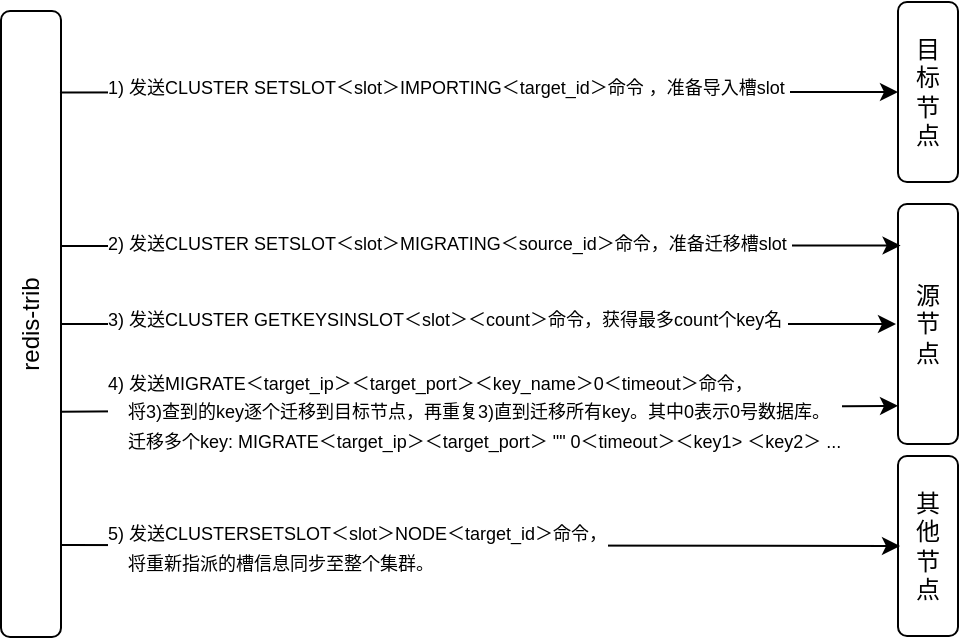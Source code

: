 <mxfile version="11.3.0" type="device" pages="1"><diagram id="_QV_AAiKUvk3yXBnvNlo" name="重新分片执行流程"><mxGraphModel dx="609" dy="576" grid="0" gridSize="10" guides="1" tooltips="1" connect="1" arrows="1" fold="1" page="1" pageScale="1" pageWidth="827" pageHeight="1169" math="0" shadow="0"><root><mxCell id="0"/><mxCell id="1" parent="0"/><mxCell id="TAH3UA1rROXAxRqRTMIP-2" value="源&lt;br&gt;节&lt;br&gt;点" style="rounded=1;whiteSpace=wrap;html=1;rotation=90;direction=west;verticalAlign=middle;horizontal=0;" parent="1" vertex="1"><mxGeometry x="585" y="278" width="120" height="30" as="geometry"/></mxCell><mxCell id="TAH3UA1rROXAxRqRTMIP-1" value="redis-trib" style="rounded=1;whiteSpace=wrap;html=1;rotation=-90;" parent="1" vertex="1"><mxGeometry x="40" y="278" width="313" height="30" as="geometry"/></mxCell><mxCell id="TAH3UA1rROXAxRqRTMIP-3" value="目&lt;br&gt;标&lt;br&gt;节&lt;br&gt;点" style="rounded=1;whiteSpace=wrap;html=1;horizontal=0;rotation=90;" parent="1" vertex="1"><mxGeometry x="600" y="162" width="90" height="30" as="geometry"/></mxCell><mxCell id="TAH3UA1rROXAxRqRTMIP-4" value="其&lt;br&gt;他&lt;br&gt;节&lt;br&gt;点" style="rounded=1;whiteSpace=wrap;html=1;horizontal=0;rotation=90;" parent="1" vertex="1"><mxGeometry x="600" y="389" width="90" height="30" as="geometry"/></mxCell><mxCell id="nq0HcVurvIQDBRft55T4-1" value="" style="endArrow=classic;html=1;entryX=0.827;entryY=0.043;entryDx=0;entryDy=0;entryPerimeter=0;" edge="1" parent="1" target="TAH3UA1rROXAxRqRTMIP-2"><mxGeometry width="50" height="50" relative="1" as="geometry"><mxPoint x="212" y="254" as="sourcePoint"/><mxPoint x="461" y="267.5" as="targetPoint"/></mxGeometry></mxCell><mxCell id="nq0HcVurvIQDBRft55T4-2" value="&lt;font style=&quot;font-size: 9px&quot;&gt;2)&amp;nbsp;发送CLUSTER SETSLOT＜slot＞MIGRATING＜source_id＞命令，准备迁移槽slot&amp;nbsp;&lt;/font&gt;" style="text;html=1;resizable=0;points=[];align=left;verticalAlign=middle;labelBackgroundColor=#ffffff;" vertex="1" connectable="0" parent="nq0HcVurvIQDBRft55T4-1"><mxGeometry x="-0.197" y="1" relative="1" as="geometry"><mxPoint x="-147" y="-1.5" as="offset"/></mxGeometry></mxCell><mxCell id="nq0HcVurvIQDBRft55T4-3" value="" style="endArrow=classic;html=1;entryX=0.5;entryY=1;entryDx=0;entryDy=0;exitX=0.87;exitY=0.983;exitDx=0;exitDy=0;exitPerimeter=0;" edge="1" parent="1" source="TAH3UA1rROXAxRqRTMIP-1" target="TAH3UA1rROXAxRqRTMIP-3"><mxGeometry width="50" height="50" relative="1" as="geometry"><mxPoint x="222" y="180" as="sourcePoint"/><mxPoint x="569.99" y="179.51" as="targetPoint"/></mxGeometry></mxCell><mxCell id="nq0HcVurvIQDBRft55T4-4" value="&lt;font style=&quot;font-size: 9px&quot;&gt;1)&amp;nbsp;发送CLUSTER SETSLOT＜slot＞IMPORTING＜target_id＞命令 ，准备导入槽slot&amp;nbsp;&lt;br&gt;&lt;/font&gt;" style="text;html=1;resizable=0;points=[];align=left;verticalAlign=middle;labelBackgroundColor=#ffffff;" vertex="1" connectable="0" parent="nq0HcVurvIQDBRft55T4-3"><mxGeometry x="-0.197" y="1" relative="1" as="geometry"><mxPoint x="-146" y="-2" as="offset"/></mxGeometry></mxCell><mxCell id="nq0HcVurvIQDBRft55T4-5" value="" style="endArrow=classic;html=1;exitX=0.5;exitY=1;exitDx=0;exitDy=0;" edge="1" parent="1" source="TAH3UA1rROXAxRqRTMIP-1"><mxGeometry width="50" height="50" relative="1" as="geometry"><mxPoint x="218" y="291" as="sourcePoint"/><mxPoint x="629" y="293" as="targetPoint"/></mxGeometry></mxCell><mxCell id="nq0HcVurvIQDBRft55T4-7" value="&lt;font style=&quot;font-size: 9px&quot;&gt;3) 发送CLUSTER GETKEYSINSLOT＜slot＞＜count＞命令，获得最多count个key名&amp;nbsp;&lt;/font&gt;" style="text;html=1;resizable=0;points=[];align=left;verticalAlign=middle;labelBackgroundColor=#ffffff;" vertex="1" connectable="0" parent="nq0HcVurvIQDBRft55T4-5"><mxGeometry x="-0.361" y="1" relative="1" as="geometry"><mxPoint x="-112" y="-2" as="offset"/></mxGeometry></mxCell><mxCell id="nq0HcVurvIQDBRft55T4-8" value="" style="endArrow=classic;html=1;entryX=0.159;entryY=-0.033;entryDx=0;entryDy=0;entryPerimeter=0;exitX=0.36;exitY=0.961;exitDx=0;exitDy=0;exitPerimeter=0;" edge="1" parent="1"><mxGeometry width="50" height="50" relative="1" as="geometry"><mxPoint x="211.33" y="336.82" as="sourcePoint"/><mxPoint x="630.01" y="333.92" as="targetPoint"/></mxGeometry></mxCell><mxCell id="nq0HcVurvIQDBRft55T4-9" value="&lt;font style=&quot;font-size: 9px&quot;&gt;4)&amp;nbsp;发送MIGRATE＜target_ip＞＜target_port＞＜key_name＞0＜timeout＞命令，&lt;br&gt;&amp;nbsp; &amp;nbsp; 将3)查到的key逐个迁移到目标节点，再重复3)直到迁移所有key。其中0表示0号数据库。&lt;br&gt;&amp;nbsp; &amp;nbsp; 迁移多个key: MIGRATE＜target_ip＞＜target_port＞ &quot;&quot; 0＜timeout＞＜key1&amp;gt; ＜key2＞ ...&lt;br&gt;&lt;/font&gt;" style="text;html=1;resizable=0;points=[];align=left;verticalAlign=middle;labelBackgroundColor=#ffffff;" vertex="1" connectable="0" parent="nq0HcVurvIQDBRft55T4-8"><mxGeometry x="-0.197" y="1" relative="1" as="geometry"><mxPoint x="-146" y="1" as="offset"/></mxGeometry></mxCell><mxCell id="nq0HcVurvIQDBRft55T4-10" value="" style="endArrow=classic;html=1;entryX=0.5;entryY=1;entryDx=0;entryDy=0;exitX=0.147;exitY=0.961;exitDx=0;exitDy=0;exitPerimeter=0;" edge="1" parent="1"><mxGeometry width="50" height="50" relative="1" as="geometry"><mxPoint x="211.33" y="403.489" as="sourcePoint"/><mxPoint x="631" y="404" as="targetPoint"/></mxGeometry></mxCell><mxCell id="nq0HcVurvIQDBRft55T4-11" value="&lt;font style=&quot;font-size: 9px&quot;&gt;5)&amp;nbsp;发送CLUSTERSETSLOT＜slot＞NODE＜target_id＞命令，&lt;br&gt;&amp;nbsp; &amp;nbsp; 将重新指派的槽信息同步至整个集群。&lt;br&gt;&lt;/font&gt;" style="text;html=1;resizable=0;points=[];align=left;verticalAlign=middle;labelBackgroundColor=#ffffff;" vertex="1" connectable="0" parent="nq0HcVurvIQDBRft55T4-10"><mxGeometry x="-0.197" y="1" relative="1" as="geometry"><mxPoint x="-147" y="1.5" as="offset"/></mxGeometry></mxCell></root></mxGraphModel></diagram></mxfile>